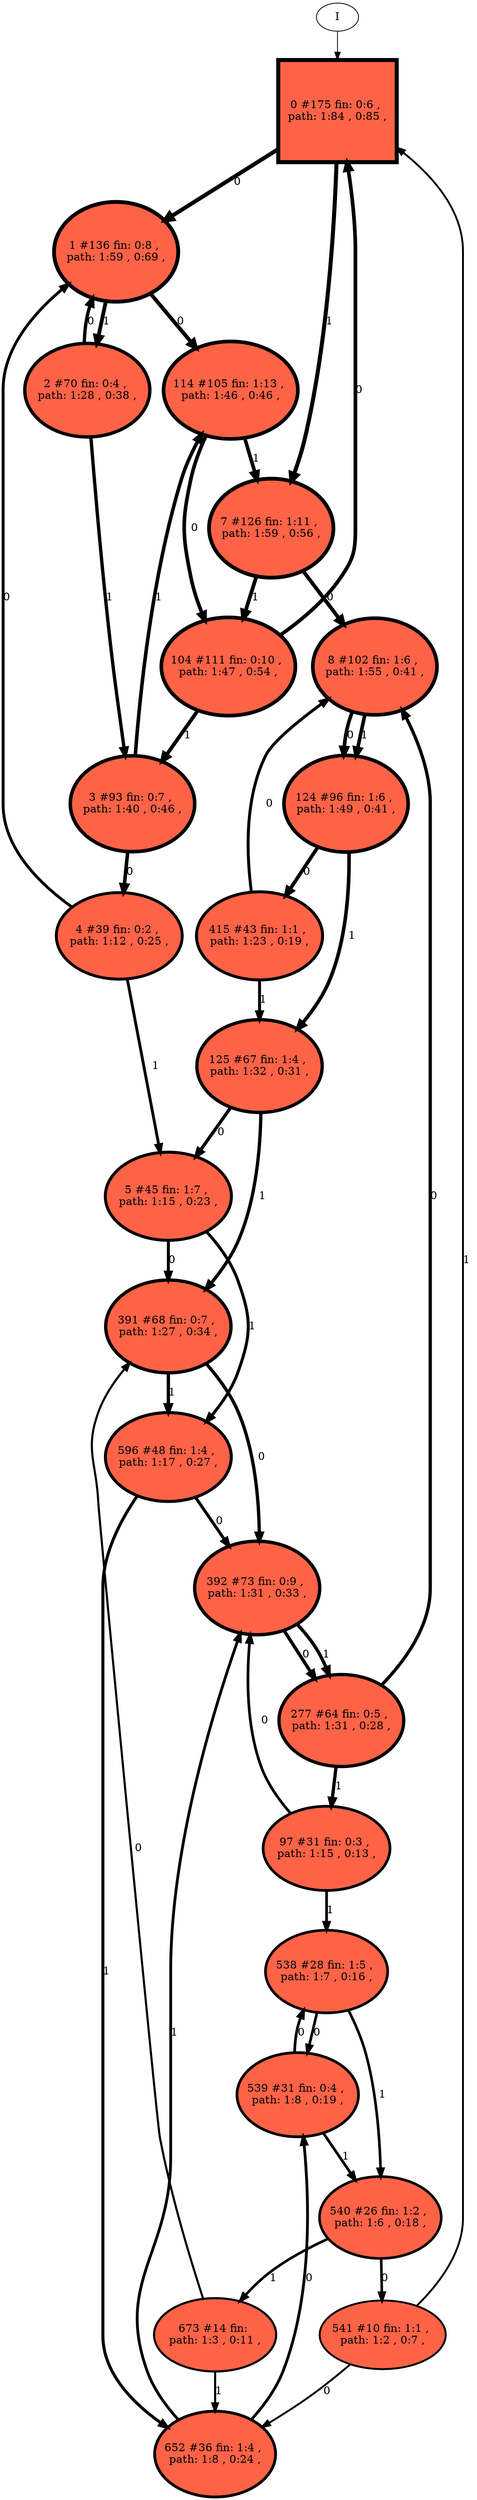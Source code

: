 // produced with flexfringe // 
digraph DFA {
	0 [label="root" shape=box];
		I -> 0;
	0 [ label="0 #175 fin: 0:6 , 
 path: 1:84 , 0:85 , " , style=filled, fillcolor="tomato", width=1.81978, height=1.81978, penwidth=5.17048];
		0 -> 1 [label="0 " , penwidth=5.17048 ];
		0 -> 7 [label="1 " , penwidth=5.17048 ];
	1 [ label="1 #136 fin: 0:8 , 
 path: 1:59 , 0:69 , " , style=filled, fillcolor="tomato", width=1.77833, height=1.77833, penwidth=4.91998];
		1 -> 114 [label="0 " , penwidth=4.91998 ];
		1 -> 2 [label="1 " , penwidth=4.91998 ];
	7 [ label="7 #126 fin: 1:11 , 
 path: 1:59 , 0:56 , " , style=filled, fillcolor="tomato", width=1.76545, height=1.76545, penwidth=4.84419];
		7 -> 8 [label="0 " , penwidth=4.84419 ];
		7 -> 104 [label="1 " , penwidth=4.84419 ];
	114 [ label="114 #105 fin: 1:13 , 
 path: 1:46 , 0:46 , " , style=filled, fillcolor="tomato", width=1.73403, height=1.73403, penwidth=4.66344];
		114 -> 104 [label="0 " , penwidth=4.66344 ];
		114 -> 7 [label="1 " , penwidth=4.66344 ];
	2 [ label="2 #70 fin: 0:4 , 
 path: 1:28 , 0:38 , " , style=filled, fillcolor="tomato", width=1.66064, height=1.66064, penwidth=4.26268];
		2 -> 1 [label="0 " , penwidth=4.26268 ];
		2 -> 3 [label="1 " , penwidth=4.26268 ];
	8 [ label="8 #102 fin: 1:6 , 
 path: 1:55 , 0:41 , " , style=filled, fillcolor="tomato", width=1.72895, height=1.72895, penwidth=4.63473];
		8 -> 124 [label="0 " , penwidth=4.63473 ];
		8 -> 124 [label="1 " , penwidth=4.63473 ];
	104 [ label="104 #111 fin: 0:10 , 
 path: 1:47 , 0:54 , " , style=filled, fillcolor="tomato", width=1.74371, height=1.74371, penwidth=4.7185];
		104 -> 0 [label="0 " , penwidth=4.7185 ];
		104 -> 3 [label="1 " , penwidth=4.7185 ];
	3 [ label="3 #93 fin: 0:7 , 
 path: 1:40 , 0:46 , " , style=filled, fillcolor="tomato", width=1.71259, height=1.71259, penwidth=4.54329];
		3 -> 4 [label="0 " , penwidth=4.54329 ];
		3 -> 114 [label="1 " , penwidth=4.54329 ];
	124 [ label="124 #96 fin: 1:6 , 
 path: 1:49 , 0:41 , " , style=filled, fillcolor="tomato", width=1.71824, height=1.71824, penwidth=4.57471];
		124 -> 415 [label="0 " , penwidth=4.57471 ];
		124 -> 125 [label="1 " , penwidth=4.57471 ];
	4 [ label="4 #39 fin: 0:2 , 
 path: 1:12 , 0:25 , " , style=filled, fillcolor="tomato", width=1.54519, height=1.54519, penwidth=3.68888];
		4 -> 1 [label="0 " , penwidth=3.68888 ];
		4 -> 5 [label="1 " , penwidth=3.68888 ];
	415 [ label="415 #43 fin: 1:1 , 
 path: 1:23 , 0:19 , " , style=filled, fillcolor="tomato", width=1.56532, height=1.56532, penwidth=3.78419];
		415 -> 8 [label="0 " , penwidth=3.78419 ];
		415 -> 125 [label="1 " , penwidth=3.78419 ];
	125 [ label="125 #67 fin: 1:4 , 
 path: 1:32 , 0:31 , " , style=filled, fillcolor="tomato", width=1.6524, height=1.6524, penwidth=4.21951];
		125 -> 5 [label="0 " , penwidth=4.21951 ];
		125 -> 391 [label="1 " , penwidth=4.21951 ];
	5 [ label="5 #45 fin: 1:7 , 
 path: 1:15 , 0:23 , " , style=filled, fillcolor="tomato", width=1.57457, height=1.57457, penwidth=3.82864];
		5 -> 391 [label="0 " , penwidth=3.82864 ];
		5 -> 596 [label="1 " , penwidth=3.82864 ];
	391 [ label="391 #68 fin: 0:7 , 
 path: 1:27 , 0:34 , " , style=filled, fillcolor="tomato", width=1.6552, height=1.6552, penwidth=4.23411];
		391 -> 392 [label="0 " , penwidth=4.23411 ];
		391 -> 596 [label="1 " , penwidth=4.23411 ];
	392 [ label="392 #73 fin: 0:9 , 
 path: 1:31 , 0:33 , " , style=filled, fillcolor="tomato", width=1.66847, height=1.66847, penwidth=4.30407];
		392 -> 277 [label="0 " , penwidth=4.30407 ];
		392 -> 277 [label="1 " , penwidth=4.30407 ];
	277 [ label="277 #64 fin: 0:5 , 
 path: 1:31 , 0:28 , " , style=filled, fillcolor="tomato", width=1.64372, height=1.64372, penwidth=4.17439];
		277 -> 8 [label="0 " , penwidth=4.17439 ];
		277 -> 97 [label="1 " , penwidth=4.17439 ];
	596 [ label="596 #48 fin: 1:4 , 
 path: 1:17 , 0:27 , " , style=filled, fillcolor="tomato", width=1.58756, height=1.58756, penwidth=3.89182];
		596 -> 392 [label="0 " , penwidth=3.89182 ];
		596 -> 652 [label="1 " , penwidth=3.89182 ];
	652 [ label="652 #36 fin: 1:4 , 
 path: 1:8 , 0:24 , " , style=filled, fillcolor="tomato", width=1.52843, height=1.52843, penwidth=3.61092];
		652 -> 539 [label="0 " , penwidth=3.61092 ];
		652 -> 392 [label="1 " , penwidth=3.61092 ];
	538 [ label="538 #28 fin: 1:5 , 
 path: 1:7 , 0:16 , " , style=filled, fillcolor="tomato", width=1.47414, height=1.47414, penwidth=3.3673];
		538 -> 539 [label="0 " , penwidth=3.3673 ];
		538 -> 540 [label="1 " , penwidth=3.3673 ];
	539 [ label="539 #31 fin: 0:4 , 
 path: 1:8 , 0:19 , " , style=filled, fillcolor="tomato", width=1.49643, height=1.49643, penwidth=3.46574];
		539 -> 538 [label="0 " , penwidth=3.46574 ];
		539 -> 540 [label="1 " , penwidth=3.46574 ];
	540 [ label="540 #26 fin: 1:2 , 
 path: 1:6 , 0:18 , " , style=filled, fillcolor="tomato", width=1.45765, height=1.45765, penwidth=3.29584];
		540 -> 541 [label="0 " , penwidth=3.29584 ];
		540 -> 673 [label="1 " , penwidth=3.29584 ];
	541 [ label="541 #10 fin: 1:1 , 
 path: 1:2 , 0:7 , " , style=filled, fillcolor="tomato", width=1.22316, height=1.22316, penwidth=2.3979];
		541 -> 652 [label="0 " , penwidth=2.3979 ];
		541 -> 0 [label="1 " , penwidth=2.3979 ];
	673 [ label="673 #14 fin: 
 path: 1:3 , 0:11 , " , style=filled, fillcolor="tomato", width=1.31051, height=1.31051, penwidth=2.70805];
		673 -> 391 [label="0 " , penwidth=2.70805 ];
		673 -> 652 [label="1 " , penwidth=2.70805 ];
	97 [ label="97 #31 fin: 0:3 , 
 path: 1:15 , 0:13 , " , style=filled, fillcolor="tomato", width=1.49643, height=1.49643, penwidth=3.46574];
		97 -> 392 [label="0 " , penwidth=3.46574 ];
		97 -> 538 [label="1 " , penwidth=3.46574 ];
}

